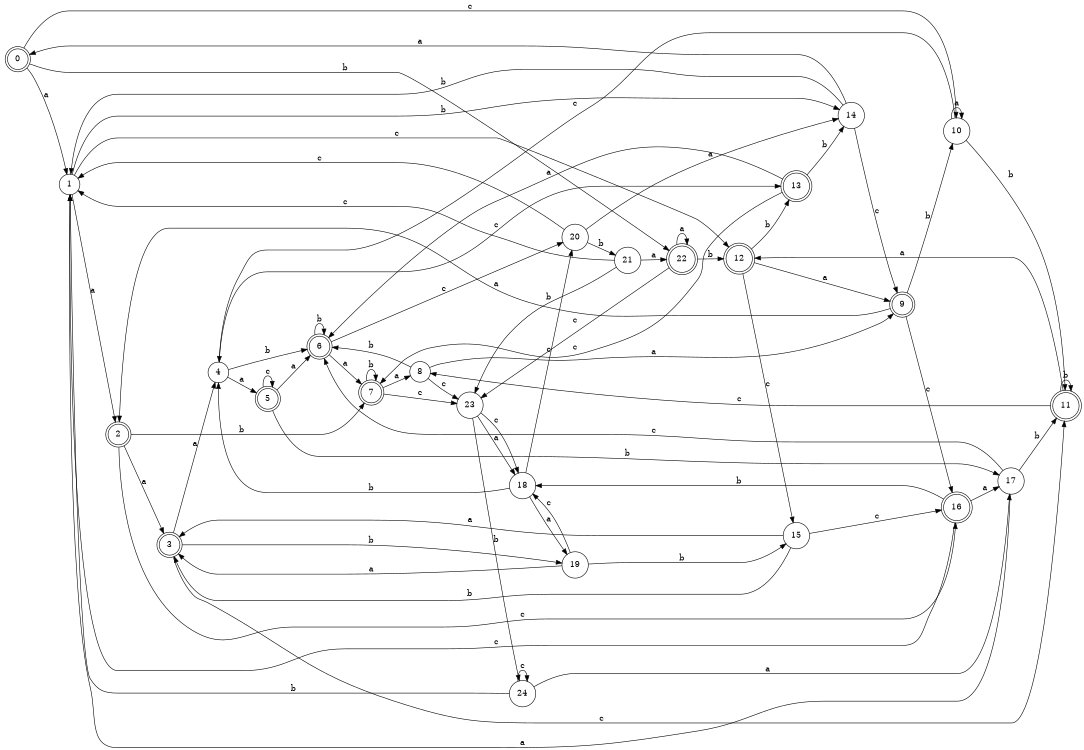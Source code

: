digraph n20_10 {
__start0 [label="" shape="none"];

rankdir=LR;
size="8,5";

s0 [style="rounded,filled", color="black", fillcolor="white" shape="doublecircle", label="0"];
s1 [style="filled", color="black", fillcolor="white" shape="circle", label="1"];
s2 [style="rounded,filled", color="black", fillcolor="white" shape="doublecircle", label="2"];
s3 [style="rounded,filled", color="black", fillcolor="white" shape="doublecircle", label="3"];
s4 [style="filled", color="black", fillcolor="white" shape="circle", label="4"];
s5 [style="rounded,filled", color="black", fillcolor="white" shape="doublecircle", label="5"];
s6 [style="rounded,filled", color="black", fillcolor="white" shape="doublecircle", label="6"];
s7 [style="rounded,filled", color="black", fillcolor="white" shape="doublecircle", label="7"];
s8 [style="filled", color="black", fillcolor="white" shape="circle", label="8"];
s9 [style="rounded,filled", color="black", fillcolor="white" shape="doublecircle", label="9"];
s10 [style="filled", color="black", fillcolor="white" shape="circle", label="10"];
s11 [style="rounded,filled", color="black", fillcolor="white" shape="doublecircle", label="11"];
s12 [style="rounded,filled", color="black", fillcolor="white" shape="doublecircle", label="12"];
s13 [style="rounded,filled", color="black", fillcolor="white" shape="doublecircle", label="13"];
s14 [style="filled", color="black", fillcolor="white" shape="circle", label="14"];
s15 [style="filled", color="black", fillcolor="white" shape="circle", label="15"];
s16 [style="rounded,filled", color="black", fillcolor="white" shape="doublecircle", label="16"];
s17 [style="filled", color="black", fillcolor="white" shape="circle", label="17"];
s18 [style="filled", color="black", fillcolor="white" shape="circle", label="18"];
s19 [style="filled", color="black", fillcolor="white" shape="circle", label="19"];
s20 [style="filled", color="black", fillcolor="white" shape="circle", label="20"];
s21 [style="filled", color="black", fillcolor="white" shape="circle", label="21"];
s22 [style="rounded,filled", color="black", fillcolor="white" shape="doublecircle", label="22"];
s23 [style="filled", color="black", fillcolor="white" shape="circle", label="23"];
s24 [style="filled", color="black", fillcolor="white" shape="circle", label="24"];
s0 -> s1 [label="a"];
s0 -> s22 [label="b"];
s0 -> s10 [label="c"];
s1 -> s2 [label="a"];
s1 -> s14 [label="b"];
s1 -> s12 [label="c"];
s2 -> s3 [label="a"];
s2 -> s7 [label="b"];
s2 -> s16 [label="c"];
s3 -> s4 [label="a"];
s3 -> s19 [label="b"];
s3 -> s11 [label="c"];
s4 -> s5 [label="a"];
s4 -> s6 [label="b"];
s4 -> s13 [label="c"];
s5 -> s6 [label="a"];
s5 -> s17 [label="b"];
s5 -> s5 [label="c"];
s6 -> s7 [label="a"];
s6 -> s6 [label="b"];
s6 -> s20 [label="c"];
s7 -> s8 [label="a"];
s7 -> s7 [label="b"];
s7 -> s23 [label="c"];
s8 -> s9 [label="a"];
s8 -> s6 [label="b"];
s8 -> s23 [label="c"];
s9 -> s2 [label="a"];
s9 -> s10 [label="b"];
s9 -> s16 [label="c"];
s10 -> s10 [label="a"];
s10 -> s11 [label="b"];
s10 -> s4 [label="c"];
s11 -> s12 [label="a"];
s11 -> s11 [label="b"];
s11 -> s8 [label="c"];
s12 -> s9 [label="a"];
s12 -> s13 [label="b"];
s12 -> s15 [label="c"];
s13 -> s6 [label="a"];
s13 -> s14 [label="b"];
s13 -> s7 [label="c"];
s14 -> s0 [label="a"];
s14 -> s1 [label="b"];
s14 -> s9 [label="c"];
s15 -> s3 [label="a"];
s15 -> s3 [label="b"];
s15 -> s16 [label="c"];
s16 -> s17 [label="a"];
s16 -> s18 [label="b"];
s16 -> s1 [label="c"];
s17 -> s1 [label="a"];
s17 -> s11 [label="b"];
s17 -> s6 [label="c"];
s18 -> s19 [label="a"];
s18 -> s4 [label="b"];
s18 -> s20 [label="c"];
s19 -> s3 [label="a"];
s19 -> s15 [label="b"];
s19 -> s18 [label="c"];
s20 -> s14 [label="a"];
s20 -> s21 [label="b"];
s20 -> s1 [label="c"];
s21 -> s22 [label="a"];
s21 -> s23 [label="b"];
s21 -> s1 [label="c"];
s22 -> s22 [label="a"];
s22 -> s12 [label="b"];
s22 -> s23 [label="c"];
s23 -> s18 [label="a"];
s23 -> s24 [label="b"];
s23 -> s18 [label="c"];
s24 -> s17 [label="a"];
s24 -> s1 [label="b"];
s24 -> s24 [label="c"];

}